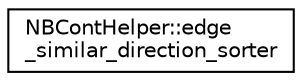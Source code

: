 digraph "Graphical Class Hierarchy"
{
  edge [fontname="Helvetica",fontsize="10",labelfontname="Helvetica",labelfontsize="10"];
  node [fontname="Helvetica",fontsize="10",shape=record];
  rankdir="LR";
  Node0 [label="NBContHelper::edge\l_similar_direction_sorter",height=0.2,width=0.4,color="black", fillcolor="white", style="filled",URL="$d1/d58/class_n_b_cont_helper_1_1edge__similar__direction__sorter.html"];
}
